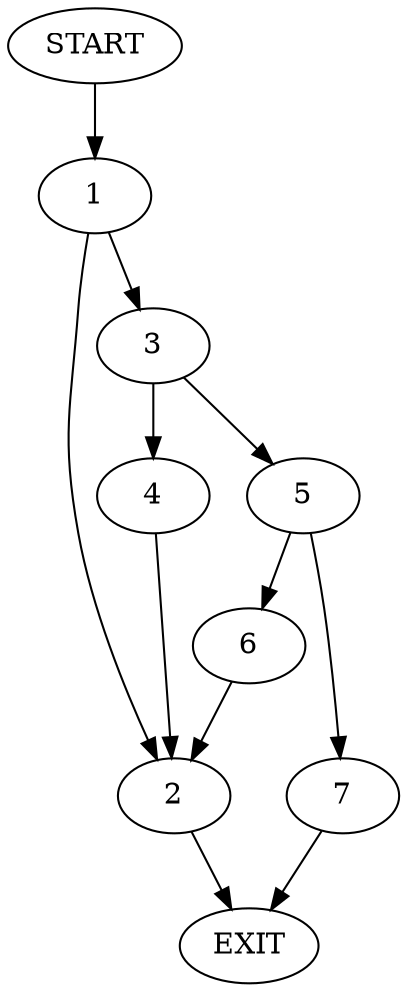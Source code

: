 digraph {
0 [label="START"]
8 [label="EXIT"]
0 -> 1
1 -> 2
1 -> 3
2 -> 8
3 -> 4
3 -> 5
4 -> 2
5 -> 6
5 -> 7
6 -> 2
7 -> 8
}
